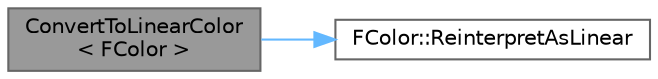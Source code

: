 digraph "ConvertToLinearColor&lt; FColor &gt;"
{
 // INTERACTIVE_SVG=YES
 // LATEX_PDF_SIZE
  bgcolor="transparent";
  edge [fontname=Helvetica,fontsize=10,labelfontname=Helvetica,labelfontsize=10];
  node [fontname=Helvetica,fontsize=10,shape=box,height=0.2,width=0.4];
  rankdir="LR";
  Node1 [id="Node000001",label="ConvertToLinearColor\l\< FColor \>",height=0.2,width=0.4,color="gray40", fillcolor="grey60", style="filled", fontcolor="black",tooltip=" "];
  Node1 -> Node2 [id="edge1_Node000001_Node000002",color="steelblue1",style="solid",tooltip=" "];
  Node2 [id="Node000002",label="FColor::ReinterpretAsLinear",height=0.2,width=0.4,color="grey40", fillcolor="white", style="filled",URL="$de/d5a/structFColor.html#a4cf659f94b51a7865a687bdbada2a941",tooltip="Reinterprets the color as a linear color."];
}
